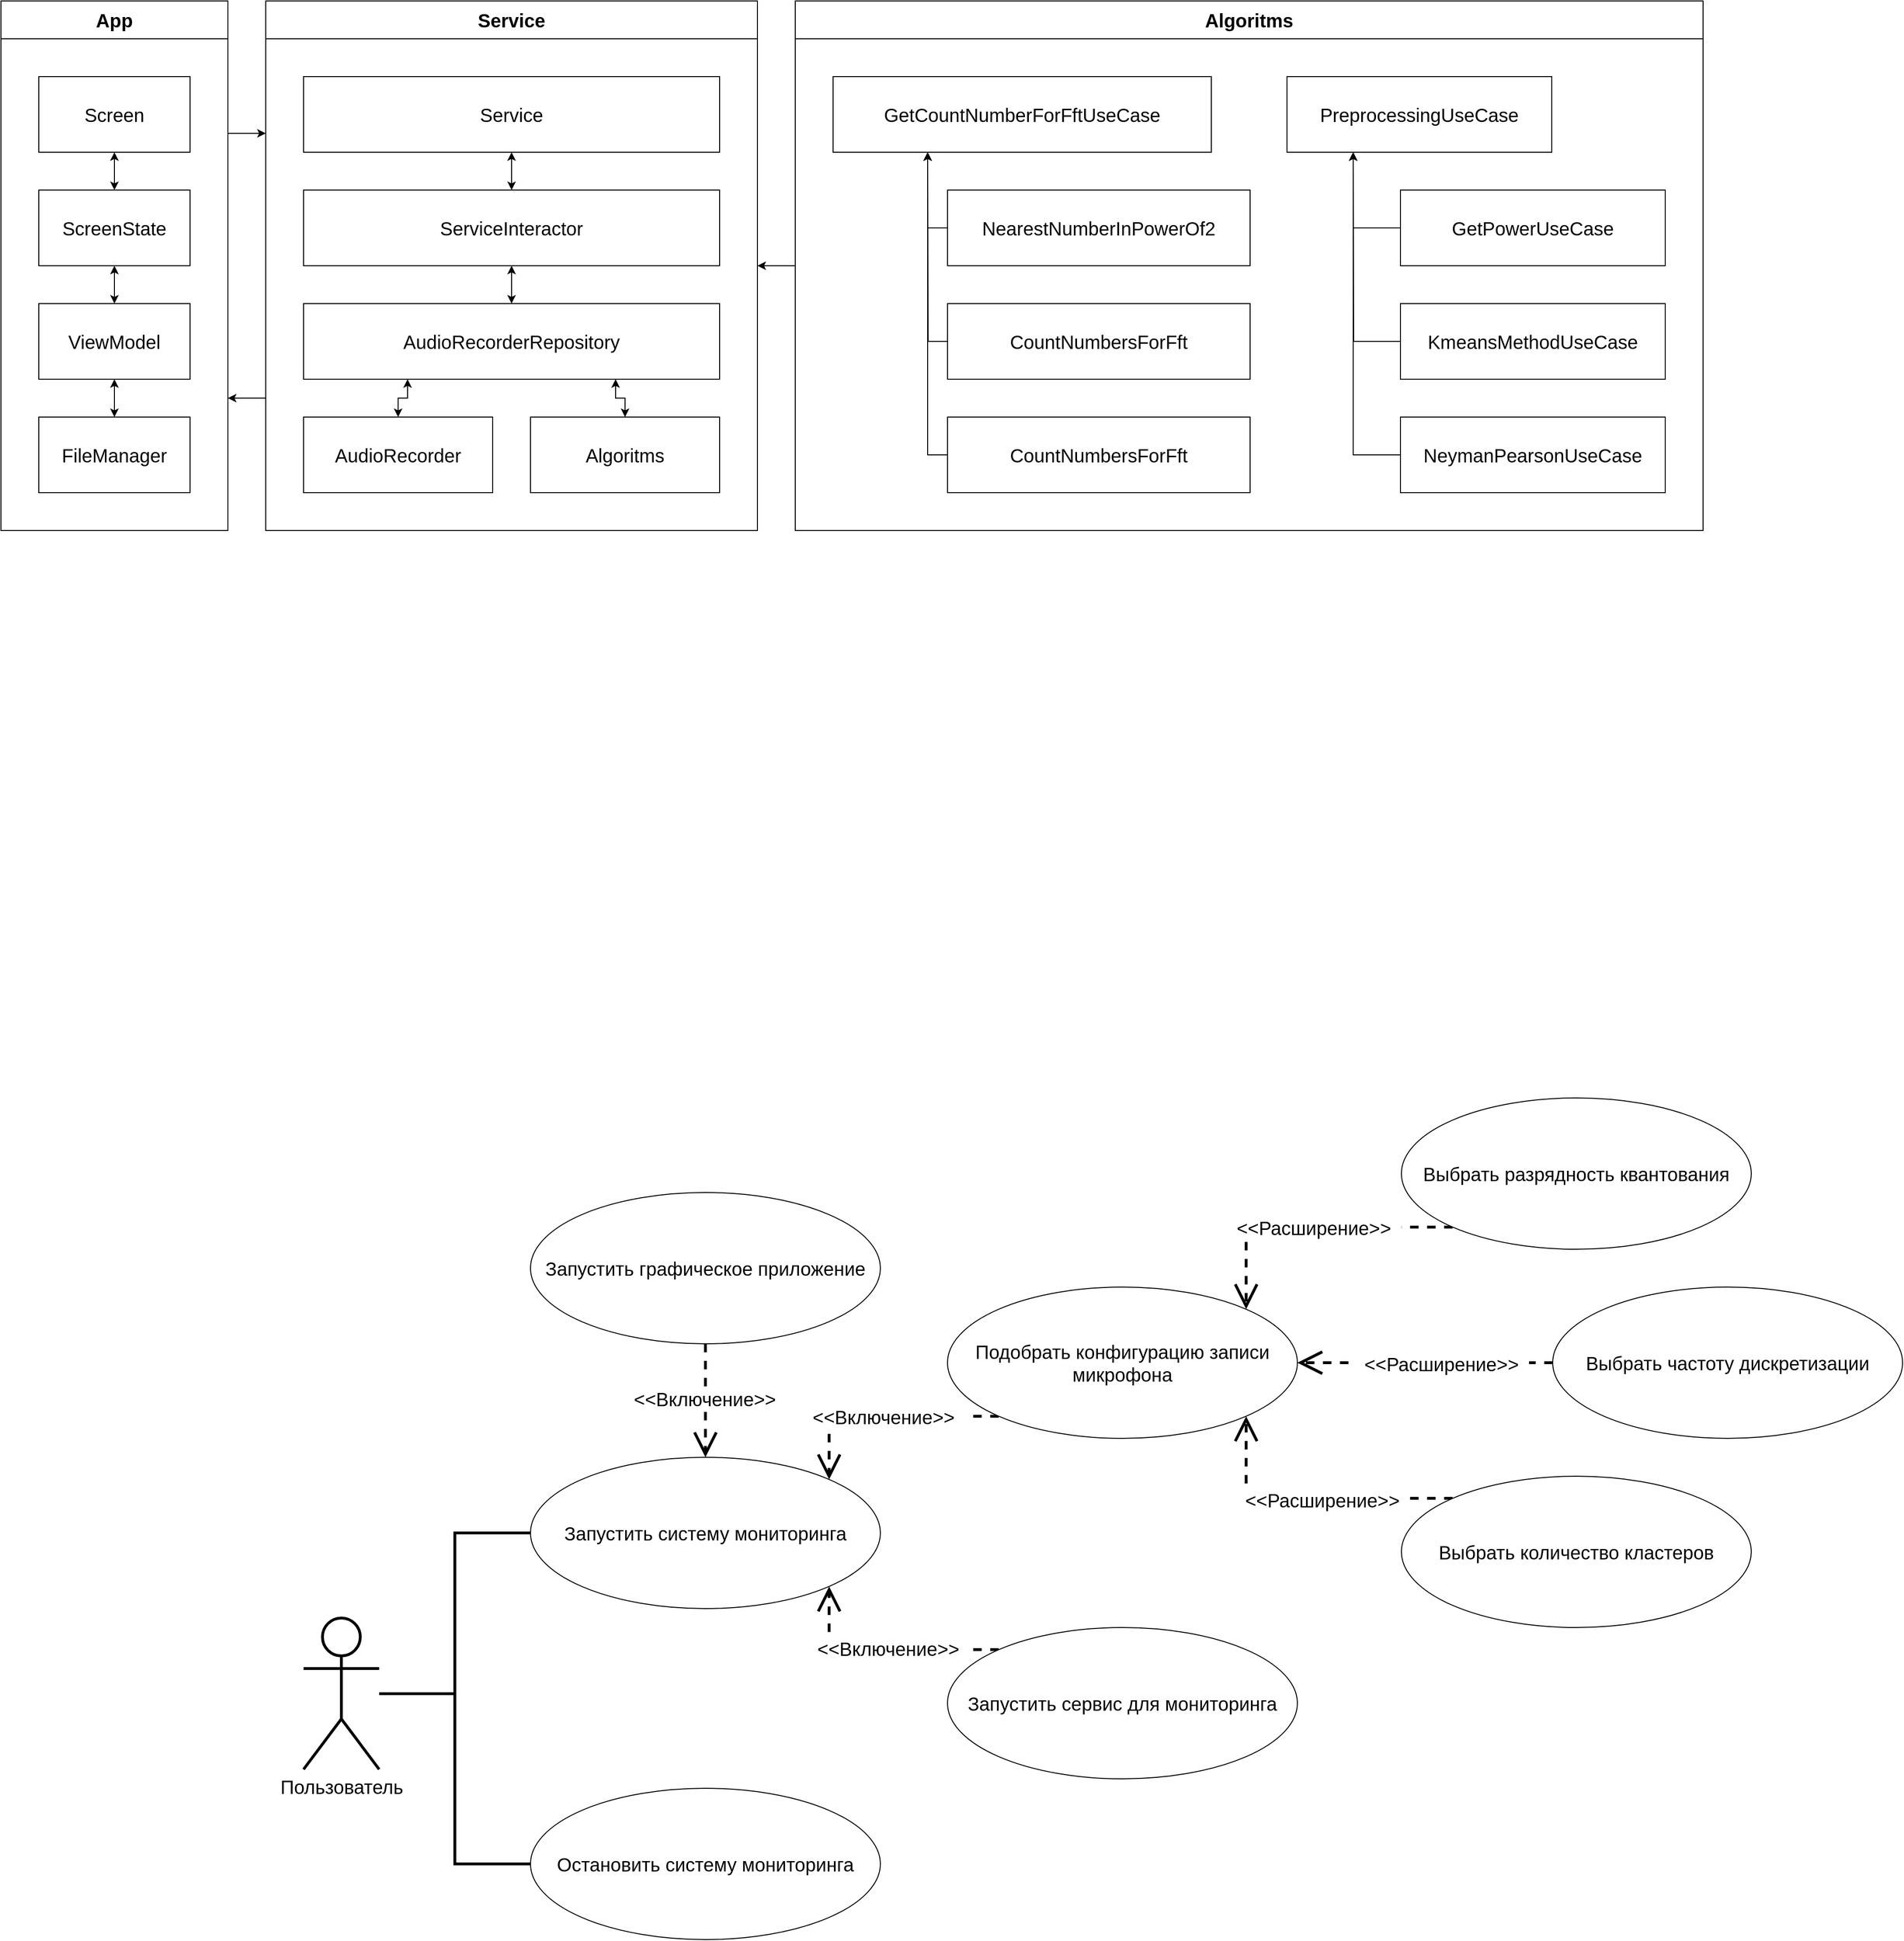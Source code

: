 <mxfile version="24.2.7" type="github">
  <diagram name="Страница — 1" id="bLYFQcRQQF4V_AAQSzA-">
    <mxGraphModel dx="1590" dy="1085" grid="1" gridSize="10" guides="1" tooltips="1" connect="1" arrows="1" fold="1" page="1" pageScale="1" pageWidth="827" pageHeight="1169" math="0" shadow="0">
      <root>
        <mxCell id="0" />
        <mxCell id="1" parent="0" />
        <mxCell id="7F6UDzpmn1otM-s2ICzq-21" style="edgeStyle=orthogonalEdgeStyle;rounded=0;orthogonalLoop=1;jettySize=auto;html=1;exitX=0.5;exitY=1;exitDx=0;exitDy=0;entryX=0.5;entryY=0;entryDx=0;entryDy=0;startArrow=classic;startFill=1;" parent="1" source="7F6UDzpmn1otM-s2ICzq-1" target="7F6UDzpmn1otM-s2ICzq-2" edge="1">
          <mxGeometry relative="1" as="geometry" />
        </mxCell>
        <mxCell id="7F6UDzpmn1otM-s2ICzq-1" value="&lt;span style=&quot;font-size: 20px;&quot;&gt;Screen&lt;/span&gt;" style="rounded=0;whiteSpace=wrap;html=1;" parent="1" vertex="1">
          <mxGeometry x="120" y="120" width="160" height="80" as="geometry" />
        </mxCell>
        <mxCell id="7F6UDzpmn1otM-s2ICzq-22" style="edgeStyle=orthogonalEdgeStyle;rounded=0;orthogonalLoop=1;jettySize=auto;html=1;exitX=0.5;exitY=1;exitDx=0;exitDy=0;entryX=0.5;entryY=0;entryDx=0;entryDy=0;startArrow=classic;startFill=1;" parent="1" source="7F6UDzpmn1otM-s2ICzq-2" target="7F6UDzpmn1otM-s2ICzq-3" edge="1">
          <mxGeometry relative="1" as="geometry" />
        </mxCell>
        <mxCell id="7F6UDzpmn1otM-s2ICzq-2" value="&lt;span style=&quot;font-size: 20px;&quot;&gt;ScreenState&lt;/span&gt;" style="rounded=0;whiteSpace=wrap;html=1;" parent="1" vertex="1">
          <mxGeometry x="120" y="240" width="160" height="80" as="geometry" />
        </mxCell>
        <mxCell id="7F6UDzpmn1otM-s2ICzq-23" style="edgeStyle=orthogonalEdgeStyle;rounded=0;orthogonalLoop=1;jettySize=auto;html=1;exitX=0.5;exitY=1;exitDx=0;exitDy=0;entryX=0.5;entryY=0;entryDx=0;entryDy=0;startArrow=classic;startFill=1;" parent="1" source="7F6UDzpmn1otM-s2ICzq-3" target="7F6UDzpmn1otM-s2ICzq-4" edge="1">
          <mxGeometry relative="1" as="geometry" />
        </mxCell>
        <mxCell id="7F6UDzpmn1otM-s2ICzq-3" value="&lt;span style=&quot;font-size: 20px;&quot;&gt;ViewModel&lt;/span&gt;" style="rounded=0;whiteSpace=wrap;html=1;" parent="1" vertex="1">
          <mxGeometry x="120" y="360" width="160" height="80" as="geometry" />
        </mxCell>
        <mxCell id="7F6UDzpmn1otM-s2ICzq-4" value="&lt;span style=&quot;font-size: 20px;&quot;&gt;FileManager&lt;/span&gt;" style="rounded=0;whiteSpace=wrap;html=1;" parent="1" vertex="1">
          <mxGeometry x="120" y="480" width="160" height="80" as="geometry" />
        </mxCell>
        <mxCell id="7F6UDzpmn1otM-s2ICzq-24" style="edgeStyle=orthogonalEdgeStyle;rounded=0;orthogonalLoop=1;jettySize=auto;html=1;exitX=0.5;exitY=1;exitDx=0;exitDy=0;entryX=0.5;entryY=0;entryDx=0;entryDy=0;startArrow=classic;startFill=1;" parent="1" source="7F6UDzpmn1otM-s2ICzq-13" target="7F6UDzpmn1otM-s2ICzq-16" edge="1">
          <mxGeometry relative="1" as="geometry" />
        </mxCell>
        <mxCell id="7F6UDzpmn1otM-s2ICzq-13" value="&lt;span style=&quot;font-size: 20px;&quot;&gt;Service&lt;/span&gt;" style="rounded=0;whiteSpace=wrap;html=1;" parent="1" vertex="1">
          <mxGeometry x="400" y="120" width="440" height="80" as="geometry" />
        </mxCell>
        <mxCell id="7F6UDzpmn1otM-s2ICzq-25" style="edgeStyle=orthogonalEdgeStyle;rounded=0;orthogonalLoop=1;jettySize=auto;html=1;exitX=0.5;exitY=1;exitDx=0;exitDy=0;entryX=0.5;entryY=0;entryDx=0;entryDy=0;startArrow=classic;startFill=1;" parent="1" source="7F6UDzpmn1otM-s2ICzq-16" target="7F6UDzpmn1otM-s2ICzq-18" edge="1">
          <mxGeometry relative="1" as="geometry" />
        </mxCell>
        <mxCell id="7F6UDzpmn1otM-s2ICzq-16" value="&lt;span style=&quot;font-size: 20px;&quot;&gt;ServiceInteractor&lt;/span&gt;" style="rounded=0;whiteSpace=wrap;html=1;" parent="1" vertex="1">
          <mxGeometry x="400" y="240" width="440" height="80" as="geometry" />
        </mxCell>
        <mxCell id="7F6UDzpmn1otM-s2ICzq-29" style="edgeStyle=orthogonalEdgeStyle;rounded=0;orthogonalLoop=1;jettySize=auto;html=1;exitX=0.25;exitY=1;exitDx=0;exitDy=0;entryX=0.5;entryY=0;entryDx=0;entryDy=0;startArrow=classic;startFill=1;" parent="1" source="7F6UDzpmn1otM-s2ICzq-18" target="7F6UDzpmn1otM-s2ICzq-26" edge="1">
          <mxGeometry relative="1" as="geometry" />
        </mxCell>
        <mxCell id="7F6UDzpmn1otM-s2ICzq-30" style="edgeStyle=orthogonalEdgeStyle;rounded=0;orthogonalLoop=1;jettySize=auto;html=1;exitX=0.75;exitY=1;exitDx=0;exitDy=0;entryX=0.5;entryY=0;entryDx=0;entryDy=0;startArrow=classic;startFill=1;" parent="1" source="7F6UDzpmn1otM-s2ICzq-18" target="7F6UDzpmn1otM-s2ICzq-28" edge="1">
          <mxGeometry relative="1" as="geometry" />
        </mxCell>
        <mxCell id="7F6UDzpmn1otM-s2ICzq-18" value="&lt;span style=&quot;font-size: 20px;&quot;&gt;AudioRecorderRepository&lt;/span&gt;" style="rounded=0;whiteSpace=wrap;html=1;" parent="1" vertex="1">
          <mxGeometry x="400" y="360" width="440" height="80" as="geometry" />
        </mxCell>
        <mxCell id="7F6UDzpmn1otM-s2ICzq-26" value="&lt;span style=&quot;font-size: 20px;&quot;&gt;AudioRecorder&lt;/span&gt;" style="rounded=0;whiteSpace=wrap;html=1;" parent="1" vertex="1">
          <mxGeometry x="400" y="480" width="200" height="80" as="geometry" />
        </mxCell>
        <mxCell id="7F6UDzpmn1otM-s2ICzq-28" value="&lt;span style=&quot;font-size: 20px;&quot;&gt;Algoritms&lt;/span&gt;" style="rounded=0;whiteSpace=wrap;html=1;" parent="1" vertex="1">
          <mxGeometry x="640" y="480" width="200" height="80" as="geometry" />
        </mxCell>
        <mxCell id="7F6UDzpmn1otM-s2ICzq-31" value="&lt;span style=&quot;font-size: 20px;&quot;&gt;GetCountNumberForFftUseCase&lt;/span&gt;" style="rounded=0;whiteSpace=wrap;html=1;" parent="1" vertex="1">
          <mxGeometry x="960" y="120" width="400" height="80" as="geometry" />
        </mxCell>
        <mxCell id="7F6UDzpmn1otM-s2ICzq-41" style="edgeStyle=orthogonalEdgeStyle;rounded=0;orthogonalLoop=1;jettySize=auto;html=1;entryX=0.25;entryY=1;entryDx=0;entryDy=0;" parent="1" source="7F6UDzpmn1otM-s2ICzq-32" target="7F6UDzpmn1otM-s2ICzq-31" edge="1">
          <mxGeometry relative="1" as="geometry">
            <Array as="points">
              <mxPoint x="1060" y="280" />
            </Array>
          </mxGeometry>
        </mxCell>
        <mxCell id="7F6UDzpmn1otM-s2ICzq-32" value="&lt;span style=&quot;font-size: 20px;&quot;&gt;NearestNumberInPowerOf2&lt;/span&gt;" style="rounded=0;whiteSpace=wrap;html=1;" parent="1" vertex="1">
          <mxGeometry x="1081" y="240" width="320" height="80" as="geometry" />
        </mxCell>
        <mxCell id="7F6UDzpmn1otM-s2ICzq-42" style="edgeStyle=orthogonalEdgeStyle;rounded=0;orthogonalLoop=1;jettySize=auto;html=1;" parent="1" source="7F6UDzpmn1otM-s2ICzq-33" edge="1">
          <mxGeometry relative="1" as="geometry">
            <mxPoint x="1060" y="200" as="targetPoint" />
          </mxGeometry>
        </mxCell>
        <mxCell id="7F6UDzpmn1otM-s2ICzq-33" value="&lt;span style=&quot;font-size: 20px;&quot;&gt;CountNumbersForFft&lt;/span&gt;" style="rounded=0;whiteSpace=wrap;html=1;" parent="1" vertex="1">
          <mxGeometry x="1081" y="360" width="320" height="80" as="geometry" />
        </mxCell>
        <mxCell id="7F6UDzpmn1otM-s2ICzq-43" style="edgeStyle=orthogonalEdgeStyle;rounded=0;orthogonalLoop=1;jettySize=auto;html=1;entryX=0.25;entryY=1;entryDx=0;entryDy=0;" parent="1" source="7F6UDzpmn1otM-s2ICzq-34" target="7F6UDzpmn1otM-s2ICzq-31" edge="1">
          <mxGeometry relative="1" as="geometry">
            <Array as="points">
              <mxPoint x="1060" y="520" />
            </Array>
          </mxGeometry>
        </mxCell>
        <mxCell id="7F6UDzpmn1otM-s2ICzq-34" value="&lt;span style=&quot;font-size: 20px;&quot;&gt;CountNumbersForFft&lt;/span&gt;" style="rounded=0;whiteSpace=wrap;html=1;" parent="1" vertex="1">
          <mxGeometry x="1081" y="480" width="320" height="80" as="geometry" />
        </mxCell>
        <mxCell id="7F6UDzpmn1otM-s2ICzq-40" value="&lt;span style=&quot;font-size: 20px;&quot;&gt;PreprocessingUseCase&lt;/span&gt;" style="rounded=0;whiteSpace=wrap;html=1;" parent="1" vertex="1">
          <mxGeometry x="1440" y="120" width="280" height="80" as="geometry" />
        </mxCell>
        <mxCell id="7F6UDzpmn1otM-s2ICzq-47" style="edgeStyle=orthogonalEdgeStyle;rounded=0;orthogonalLoop=1;jettySize=auto;html=1;entryX=0.25;entryY=1;entryDx=0;entryDy=0;" parent="1" source="7F6UDzpmn1otM-s2ICzq-44" target="7F6UDzpmn1otM-s2ICzq-40" edge="1">
          <mxGeometry relative="1" as="geometry">
            <Array as="points">
              <mxPoint x="1510" y="280" />
            </Array>
          </mxGeometry>
        </mxCell>
        <mxCell id="7F6UDzpmn1otM-s2ICzq-44" value="&lt;span style=&quot;font-size: 20px;&quot;&gt;GetPowerUseCase&lt;/span&gt;" style="rounded=0;whiteSpace=wrap;html=1;" parent="1" vertex="1">
          <mxGeometry x="1560" y="240" width="280" height="80" as="geometry" />
        </mxCell>
        <mxCell id="7F6UDzpmn1otM-s2ICzq-48" style="edgeStyle=orthogonalEdgeStyle;rounded=0;orthogonalLoop=1;jettySize=auto;html=1;" parent="1" source="7F6UDzpmn1otM-s2ICzq-45" edge="1">
          <mxGeometry relative="1" as="geometry">
            <mxPoint x="1510" y="200" as="targetPoint" />
          </mxGeometry>
        </mxCell>
        <mxCell id="7F6UDzpmn1otM-s2ICzq-45" value="&lt;span style=&quot;font-size: 20px;&quot;&gt;KmeansMethodUseCase&lt;/span&gt;" style="rounded=0;whiteSpace=wrap;html=1;" parent="1" vertex="1">
          <mxGeometry x="1560" y="360" width="280" height="80" as="geometry" />
        </mxCell>
        <mxCell id="7F6UDzpmn1otM-s2ICzq-49" style="edgeStyle=orthogonalEdgeStyle;rounded=0;orthogonalLoop=1;jettySize=auto;html=1;entryX=0.25;entryY=1;entryDx=0;entryDy=0;" parent="1" source="7F6UDzpmn1otM-s2ICzq-46" target="7F6UDzpmn1otM-s2ICzq-40" edge="1">
          <mxGeometry relative="1" as="geometry">
            <Array as="points">
              <mxPoint x="1510" y="520" />
            </Array>
          </mxGeometry>
        </mxCell>
        <mxCell id="7F6UDzpmn1otM-s2ICzq-46" value="&lt;span style=&quot;font-size: 20px;&quot;&gt;NeymanPearsonUseCase&lt;/span&gt;" style="rounded=0;whiteSpace=wrap;html=1;" parent="1" vertex="1">
          <mxGeometry x="1560" y="480" width="280" height="80" as="geometry" />
        </mxCell>
        <mxCell id="7F6UDzpmn1otM-s2ICzq-53" style="edgeStyle=orthogonalEdgeStyle;rounded=0;orthogonalLoop=1;jettySize=auto;html=1;exitX=1;exitY=0.25;exitDx=0;exitDy=0;entryX=0;entryY=0.25;entryDx=0;entryDy=0;" parent="1" source="7F6UDzpmn1otM-s2ICzq-50" target="7F6UDzpmn1otM-s2ICzq-51" edge="1">
          <mxGeometry relative="1" as="geometry" />
        </mxCell>
        <mxCell id="7F6UDzpmn1otM-s2ICzq-50" value="&lt;font style=&quot;font-size: 20px;&quot;&gt;App&lt;/font&gt;" style="swimlane;whiteSpace=wrap;html=1;startSize=40;" parent="1" vertex="1">
          <mxGeometry x="80" y="40" width="240" height="560" as="geometry" />
        </mxCell>
        <mxCell id="7F6UDzpmn1otM-s2ICzq-54" style="edgeStyle=orthogonalEdgeStyle;rounded=0;orthogonalLoop=1;jettySize=auto;html=1;exitX=0;exitY=0.75;exitDx=0;exitDy=0;entryX=1;entryY=0.75;entryDx=0;entryDy=0;" parent="1" source="7F6UDzpmn1otM-s2ICzq-51" target="7F6UDzpmn1otM-s2ICzq-50" edge="1">
          <mxGeometry relative="1" as="geometry" />
        </mxCell>
        <mxCell id="7F6UDzpmn1otM-s2ICzq-51" value="&lt;font style=&quot;font-size: 20px;&quot;&gt;Service&lt;/font&gt;" style="swimlane;whiteSpace=wrap;html=1;startSize=40;" parent="1" vertex="1">
          <mxGeometry x="360" y="40" width="520" height="560" as="geometry" />
        </mxCell>
        <mxCell id="7F6UDzpmn1otM-s2ICzq-55" style="edgeStyle=orthogonalEdgeStyle;rounded=0;orthogonalLoop=1;jettySize=auto;html=1;exitX=0;exitY=0.5;exitDx=0;exitDy=0;entryX=1;entryY=0.5;entryDx=0;entryDy=0;" parent="1" source="7F6UDzpmn1otM-s2ICzq-52" target="7F6UDzpmn1otM-s2ICzq-51" edge="1">
          <mxGeometry relative="1" as="geometry" />
        </mxCell>
        <mxCell id="7F6UDzpmn1otM-s2ICzq-52" value="&lt;font style=&quot;font-size: 20px;&quot;&gt;Algoritms&lt;/font&gt;" style="swimlane;whiteSpace=wrap;html=1;startSize=40;" parent="1" vertex="1">
          <mxGeometry x="920" y="40" width="960" height="560" as="geometry" />
        </mxCell>
        <mxCell id="QM8RLXD80Hp7oolp6s1l-6" style="edgeStyle=orthogonalEdgeStyle;rounded=0;orthogonalLoop=1;jettySize=auto;html=1;entryX=0;entryY=0.5;entryDx=0;entryDy=0;strokeWidth=3;endArrow=none;endFill=0;" edge="1" parent="1" source="QM8RLXD80Hp7oolp6s1l-1" target="QM8RLXD80Hp7oolp6s1l-4">
          <mxGeometry relative="1" as="geometry" />
        </mxCell>
        <mxCell id="QM8RLXD80Hp7oolp6s1l-7" style="edgeStyle=orthogonalEdgeStyle;rounded=0;orthogonalLoop=1;jettySize=auto;html=1;entryX=0;entryY=0.5;entryDx=0;entryDy=0;strokeWidth=3;endArrow=none;endFill=0;" edge="1" parent="1" source="QM8RLXD80Hp7oolp6s1l-1" target="QM8RLXD80Hp7oolp6s1l-5">
          <mxGeometry relative="1" as="geometry" />
        </mxCell>
        <mxCell id="QM8RLXD80Hp7oolp6s1l-1" value="&lt;font style=&quot;font-size: 20px;&quot;&gt;Пользователь&lt;/font&gt;" style="shape=umlActor;verticalLabelPosition=bottom;verticalAlign=top;html=1;strokeWidth=3;" vertex="1" parent="1">
          <mxGeometry x="400" y="1750" width="80" height="160" as="geometry" />
        </mxCell>
        <mxCell id="QM8RLXD80Hp7oolp6s1l-4" value="&lt;font style=&quot;font-size: 20px;&quot;&gt;Запустить систему мониторинга&lt;/font&gt;" style="ellipse;whiteSpace=wrap;html=1;" vertex="1" parent="1">
          <mxGeometry x="640" y="1580" width="370" height="160" as="geometry" />
        </mxCell>
        <mxCell id="QM8RLXD80Hp7oolp6s1l-5" value="&lt;font style=&quot;font-size: 20px;&quot;&gt;Остановить систему мониторинга&lt;/font&gt;" style="ellipse;whiteSpace=wrap;html=1;" vertex="1" parent="1">
          <mxGeometry x="640" y="1930" width="370" height="160" as="geometry" />
        </mxCell>
        <mxCell id="QM8RLXD80Hp7oolp6s1l-9" style="edgeStyle=orthogonalEdgeStyle;rounded=0;orthogonalLoop=1;jettySize=auto;html=1;entryX=0.5;entryY=0;entryDx=0;entryDy=0;dashed=1;strokeWidth=3;endArrow=open;endFill=0;endSize=20;" edge="1" parent="1" source="QM8RLXD80Hp7oolp6s1l-8" target="QM8RLXD80Hp7oolp6s1l-4">
          <mxGeometry relative="1" as="geometry" />
        </mxCell>
        <mxCell id="QM8RLXD80Hp7oolp6s1l-14" value="&lt;span style=&quot;font-size: 20px;&quot;&gt;&amp;nbsp; &amp;lt;&amp;lt;Включение&amp;gt;&amp;gt;&amp;nbsp;&amp;nbsp;&lt;/span&gt;" style="edgeLabel;html=1;align=center;verticalAlign=middle;resizable=0;points=[];" vertex="1" connectable="0" parent="QM8RLXD80Hp7oolp6s1l-9">
          <mxGeometry x="-0.033" y="-1" relative="1" as="geometry">
            <mxPoint as="offset" />
          </mxGeometry>
        </mxCell>
        <mxCell id="QM8RLXD80Hp7oolp6s1l-8" value="&lt;font style=&quot;font-size: 20px;&quot;&gt;Запустить графическое приложение&lt;/font&gt;" style="ellipse;whiteSpace=wrap;html=1;" vertex="1" parent="1">
          <mxGeometry x="640" y="1300" width="370" height="160" as="geometry" />
        </mxCell>
        <mxCell id="QM8RLXD80Hp7oolp6s1l-11" style="edgeStyle=orthogonalEdgeStyle;rounded=0;orthogonalLoop=1;jettySize=auto;html=1;entryX=1;entryY=0;entryDx=0;entryDy=0;dashed=1;strokeWidth=3;endArrow=open;endFill=0;endSize=20;exitX=0;exitY=1;exitDx=0;exitDy=0;" edge="1" parent="1" source="QM8RLXD80Hp7oolp6s1l-10" target="QM8RLXD80Hp7oolp6s1l-4">
          <mxGeometry relative="1" as="geometry" />
        </mxCell>
        <mxCell id="QM8RLXD80Hp7oolp6s1l-15" value="&lt;span style=&quot;font-size: 20px;&quot;&gt;&amp;nbsp; &amp;lt;&amp;lt;Включение&amp;gt;&amp;gt;&amp;nbsp;&amp;nbsp;&lt;/span&gt;" style="edgeLabel;html=1;align=center;verticalAlign=middle;resizable=0;points=[];" vertex="1" connectable="0" parent="QM8RLXD80Hp7oolp6s1l-11">
          <mxGeometry x="-0.011" relative="1" as="geometry">
            <mxPoint as="offset" />
          </mxGeometry>
        </mxCell>
        <mxCell id="QM8RLXD80Hp7oolp6s1l-10" value="&lt;font style=&quot;font-size: 20px;&quot;&gt;Подобрать конфигурацию записи микрофона&lt;/font&gt;" style="ellipse;whiteSpace=wrap;html=1;" vertex="1" parent="1">
          <mxGeometry x="1081" y="1400" width="370" height="160" as="geometry" />
        </mxCell>
        <mxCell id="QM8RLXD80Hp7oolp6s1l-20" style="edgeStyle=orthogonalEdgeStyle;rounded=0;orthogonalLoop=1;jettySize=auto;html=1;entryX=1;entryY=0.5;entryDx=0;entryDy=0;strokeWidth=3;endSize=20;dashed=1;endArrow=open;endFill=0;" edge="1" parent="1" source="QM8RLXD80Hp7oolp6s1l-12" target="QM8RLXD80Hp7oolp6s1l-10">
          <mxGeometry relative="1" as="geometry" />
        </mxCell>
        <mxCell id="QM8RLXD80Hp7oolp6s1l-21" value="&lt;span style=&quot;font-size: 20px;&quot;&gt;&amp;nbsp; &amp;lt;&amp;lt;Расширение&amp;gt;&amp;gt;&amp;nbsp;&amp;nbsp;&lt;/span&gt;" style="edgeLabel;html=1;align=center;verticalAlign=middle;resizable=0;points=[];" vertex="1" connectable="0" parent="QM8RLXD80Hp7oolp6s1l-20">
          <mxGeometry x="-0.124" y="1" relative="1" as="geometry">
            <mxPoint as="offset" />
          </mxGeometry>
        </mxCell>
        <mxCell id="QM8RLXD80Hp7oolp6s1l-12" value="&lt;font style=&quot;font-size: 20px;&quot;&gt;Выбрать частоту дискретизации&lt;/font&gt;" style="ellipse;whiteSpace=wrap;html=1;" vertex="1" parent="1">
          <mxGeometry x="1721" y="1400" width="370" height="160" as="geometry" />
        </mxCell>
        <mxCell id="QM8RLXD80Hp7oolp6s1l-18" style="edgeStyle=orthogonalEdgeStyle;rounded=0;orthogonalLoop=1;jettySize=auto;html=1;entryX=1;entryY=0;entryDx=0;entryDy=0;endSize=20;strokeWidth=3;dashed=1;endArrow=open;endFill=0;exitX=0;exitY=1;exitDx=0;exitDy=0;" edge="1" parent="1" source="QM8RLXD80Hp7oolp6s1l-16" target="QM8RLXD80Hp7oolp6s1l-10">
          <mxGeometry relative="1" as="geometry" />
        </mxCell>
        <mxCell id="QM8RLXD80Hp7oolp6s1l-19" value="&lt;span style=&quot;font-size: 20px;&quot;&gt;&amp;nbsp; &amp;lt;&amp;lt;Расширение&amp;gt;&amp;gt;&amp;nbsp;&amp;nbsp;&lt;/span&gt;" style="edgeLabel;html=1;align=center;verticalAlign=middle;resizable=0;points=[];" vertex="1" connectable="0" parent="QM8RLXD80Hp7oolp6s1l-18">
          <mxGeometry x="-0.034" relative="1" as="geometry">
            <mxPoint as="offset" />
          </mxGeometry>
        </mxCell>
        <mxCell id="QM8RLXD80Hp7oolp6s1l-16" value="&lt;font style=&quot;font-size: 20px;&quot;&gt;Выбрать разрядность квантования&lt;/font&gt;" style="ellipse;whiteSpace=wrap;html=1;" vertex="1" parent="1">
          <mxGeometry x="1561" y="1200" width="370" height="160" as="geometry" />
        </mxCell>
        <mxCell id="QM8RLXD80Hp7oolp6s1l-22" style="edgeStyle=orthogonalEdgeStyle;rounded=0;orthogonalLoop=1;jettySize=auto;html=1;entryX=1;entryY=1;entryDx=0;entryDy=0;strokeWidth=3;endSize=20;dashed=1;endArrow=open;endFill=0;exitX=0;exitY=0;exitDx=0;exitDy=0;" edge="1" parent="1" source="QM8RLXD80Hp7oolp6s1l-17" target="QM8RLXD80Hp7oolp6s1l-10">
          <mxGeometry relative="1" as="geometry" />
        </mxCell>
        <mxCell id="QM8RLXD80Hp7oolp6s1l-24" value="&lt;span style=&quot;font-size: 20px;&quot;&gt;&amp;nbsp; &amp;lt;&amp;lt;Расширение&amp;gt;&amp;gt;&amp;nbsp;&amp;nbsp;&lt;/span&gt;" style="edgeLabel;html=1;align=center;verticalAlign=middle;resizable=0;points=[];" vertex="1" connectable="0" parent="QM8RLXD80Hp7oolp6s1l-22">
          <mxGeometry x="-0.093" y="1" relative="1" as="geometry">
            <mxPoint as="offset" />
          </mxGeometry>
        </mxCell>
        <mxCell id="QM8RLXD80Hp7oolp6s1l-17" value="&lt;font style=&quot;font-size: 20px;&quot;&gt;Выбрать количество кластеров&lt;/font&gt;" style="ellipse;whiteSpace=wrap;html=1;" vertex="1" parent="1">
          <mxGeometry x="1561" y="1600" width="370" height="160" as="geometry" />
        </mxCell>
        <mxCell id="QM8RLXD80Hp7oolp6s1l-26" style="edgeStyle=orthogonalEdgeStyle;rounded=0;orthogonalLoop=1;jettySize=auto;html=1;strokeWidth=3;endSize=20;endArrow=open;endFill=0;dashed=1;entryX=1;entryY=1;entryDx=0;entryDy=0;exitX=0;exitY=0;exitDx=0;exitDy=0;" edge="1" parent="1" source="QM8RLXD80Hp7oolp6s1l-25" target="QM8RLXD80Hp7oolp6s1l-4">
          <mxGeometry relative="1" as="geometry" />
        </mxCell>
        <mxCell id="QM8RLXD80Hp7oolp6s1l-27" value="&lt;span style=&quot;font-size: 20px;&quot;&gt;&amp;nbsp; &amp;lt;&amp;lt;Включение&amp;gt;&amp;gt;&amp;nbsp;&amp;nbsp;&lt;/span&gt;" style="edgeLabel;html=1;align=center;verticalAlign=middle;resizable=0;points=[];" vertex="1" connectable="0" parent="QM8RLXD80Hp7oolp6s1l-26">
          <mxGeometry x="-0.05" y="-1" relative="1" as="geometry">
            <mxPoint y="-1" as="offset" />
          </mxGeometry>
        </mxCell>
        <mxCell id="QM8RLXD80Hp7oolp6s1l-25" value="&lt;font style=&quot;font-size: 20px;&quot;&gt;Запустить сервис для мониторинга&lt;/font&gt;" style="ellipse;whiteSpace=wrap;html=1;" vertex="1" parent="1">
          <mxGeometry x="1081" y="1760" width="370" height="160" as="geometry" />
        </mxCell>
      </root>
    </mxGraphModel>
  </diagram>
</mxfile>
